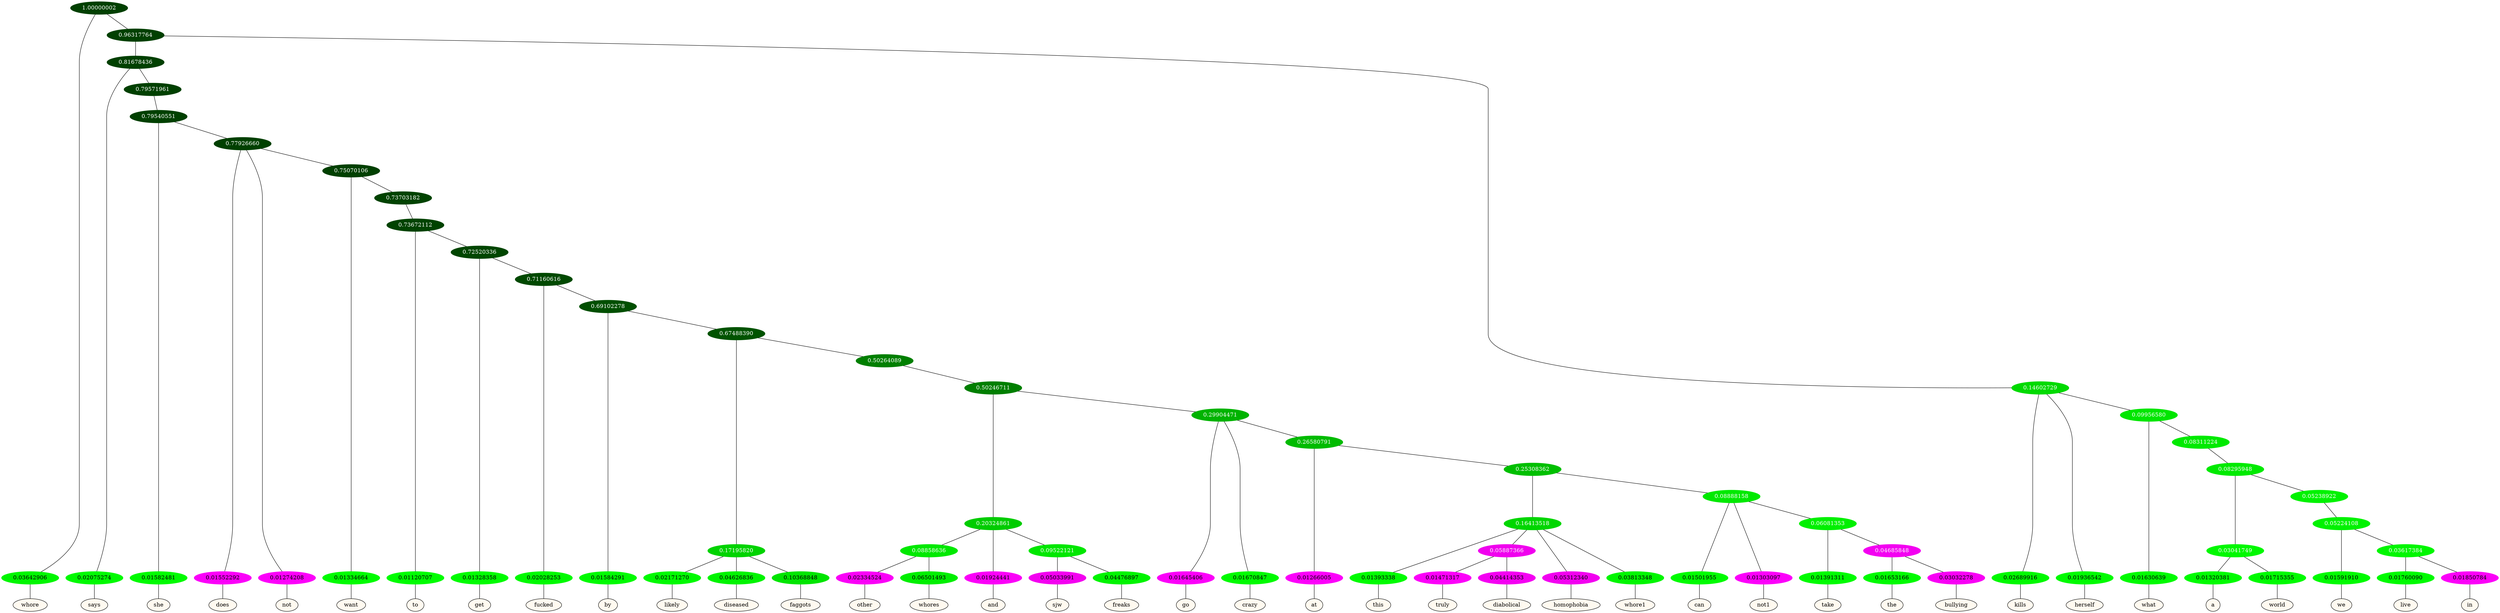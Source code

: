 graph {
	node [format=png height=0.15 nodesep=0.001 ordering=out overlap=prism overlap_scaling=0.01 ranksep=0.001 ratio=0.2 style=filled width=0.15]
	{
		rank=same
		a_w_1 [label=whore color=black fillcolor=floralwhite style="filled,solid"]
		a_w_5 [label=says color=black fillcolor=floralwhite style="filled,solid"]
		a_w_13 [label=she color=black fillcolor=floralwhite style="filled,solid"]
		a_w_16 [label=does color=black fillcolor=floralwhite style="filled,solid"]
		a_w_17 [label=not color=black fillcolor=floralwhite style="filled,solid"]
		a_w_21 [label=want color=black fillcolor=floralwhite style="filled,solid"]
		a_w_29 [label=to color=black fillcolor=floralwhite style="filled,solid"]
		a_w_33 [label=get color=black fillcolor=floralwhite style="filled,solid"]
		a_w_35 [label=fucked color=black fillcolor=floralwhite style="filled,solid"]
		a_w_37 [label=by color=black fillcolor=floralwhite style="filled,solid"]
		a_w_41 [label=likely color=black fillcolor=floralwhite style="filled,solid"]
		a_w_42 [label=diseased color=black fillcolor=floralwhite style="filled,solid"]
		a_w_43 [label=faggots color=black fillcolor=floralwhite style="filled,solid"]
		a_w_53 [label=other color=black fillcolor=floralwhite style="filled,solid"]
		a_w_54 [label=whores color=black fillcolor=floralwhite style="filled,solid"]
		a_w_48 [label=and color=black fillcolor=floralwhite style="filled,solid"]
		a_w_55 [label=sjw color=black fillcolor=floralwhite style="filled,solid"]
		a_w_56 [label=freaks color=black fillcolor=floralwhite style="filled,solid"]
		a_w_50 [label=go color=black fillcolor=floralwhite style="filled,solid"]
		a_w_51 [label=crazy color=black fillcolor=floralwhite style="filled,solid"]
		a_w_57 [label=at color=black fillcolor=floralwhite style="filled,solid"]
		a_w_61 [label=this color=black fillcolor=floralwhite style="filled,solid"]
		a_w_68 [label=truly color=black fillcolor=floralwhite style="filled,solid"]
		a_w_69 [label=diabolical color=black fillcolor=floralwhite style="filled,solid"]
		a_w_63 [label=homophobia color=black fillcolor=floralwhite style="filled,solid"]
		a_w_64 [label=whore1 color=black fillcolor=floralwhite style="filled,solid"]
		a_w_65 [label=can color=black fillcolor=floralwhite style="filled,solid"]
		a_w_66 [label=not1 color=black fillcolor=floralwhite style="filled,solid"]
		a_w_70 [label=take color=black fillcolor=floralwhite style="filled,solid"]
		a_w_72 [label=the color=black fillcolor=floralwhite style="filled,solid"]
		a_w_73 [label=bullying color=black fillcolor=floralwhite style="filled,solid"]
		a_w_7 [label=kills color=black fillcolor=floralwhite style="filled,solid"]
		a_w_8 [label=herself color=black fillcolor=floralwhite style="filled,solid"]
		a_w_11 [label=what color=black fillcolor=floralwhite style="filled,solid"]
		a_w_23 [label=a color=black fillcolor=floralwhite style="filled,solid"]
		a_w_24 [label=world color=black fillcolor=floralwhite style="filled,solid"]
		a_w_27 [label=we color=black fillcolor=floralwhite style="filled,solid"]
		a_w_31 [label=live color=black fillcolor=floralwhite style="filled,solid"]
		a_w_32 [label=in color=black fillcolor=floralwhite style="filled,solid"]
	}
	a_n_1 -- a_w_1
	a_n_5 -- a_w_5
	a_n_13 -- a_w_13
	a_n_16 -- a_w_16
	a_n_17 -- a_w_17
	a_n_21 -- a_w_21
	a_n_29 -- a_w_29
	a_n_33 -- a_w_33
	a_n_35 -- a_w_35
	a_n_37 -- a_w_37
	a_n_41 -- a_w_41
	a_n_42 -- a_w_42
	a_n_43 -- a_w_43
	a_n_53 -- a_w_53
	a_n_54 -- a_w_54
	a_n_48 -- a_w_48
	a_n_55 -- a_w_55
	a_n_56 -- a_w_56
	a_n_50 -- a_w_50
	a_n_51 -- a_w_51
	a_n_57 -- a_w_57
	a_n_61 -- a_w_61
	a_n_68 -- a_w_68
	a_n_69 -- a_w_69
	a_n_63 -- a_w_63
	a_n_64 -- a_w_64
	a_n_65 -- a_w_65
	a_n_66 -- a_w_66
	a_n_70 -- a_w_70
	a_n_72 -- a_w_72
	a_n_73 -- a_w_73
	a_n_7 -- a_w_7
	a_n_8 -- a_w_8
	a_n_11 -- a_w_11
	a_n_23 -- a_w_23
	a_n_24 -- a_w_24
	a_n_27 -- a_w_27
	a_n_31 -- a_w_31
	a_n_32 -- a_w_32
	{
		rank=same
		a_n_1 [label=0.03642906 color="0.334 1.000 0.964" fontcolor=black]
		a_n_5 [label=0.02075274 color="0.334 1.000 0.979" fontcolor=black]
		a_n_13 [label=0.01582481 color="0.334 1.000 0.984" fontcolor=black]
		a_n_16 [label=0.01552292 color="0.835 1.000 0.984" fontcolor=black]
		a_n_17 [label=0.01274208 color="0.835 1.000 0.987" fontcolor=black]
		a_n_21 [label=0.01334664 color="0.334 1.000 0.987" fontcolor=black]
		a_n_29 [label=0.01120707 color="0.334 1.000 0.989" fontcolor=black]
		a_n_33 [label=0.01328358 color="0.334 1.000 0.987" fontcolor=black]
		a_n_35 [label=0.02028253 color="0.334 1.000 0.980" fontcolor=black]
		a_n_37 [label=0.01584291 color="0.334 1.000 0.984" fontcolor=black]
		a_n_41 [label=0.02171270 color="0.334 1.000 0.978" fontcolor=black]
		a_n_42 [label=0.04626836 color="0.334 1.000 0.954" fontcolor=black]
		a_n_43 [label=0.10368848 color="0.334 1.000 0.896" fontcolor=black]
		a_n_53 [label=0.02334524 color="0.835 1.000 0.977" fontcolor=black]
		a_n_54 [label=0.06501493 color="0.334 1.000 0.935" fontcolor=black]
		a_n_48 [label=0.01924441 color="0.835 1.000 0.981" fontcolor=black]
		a_n_55 [label=0.05033991 color="0.835 1.000 0.950" fontcolor=black]
		a_n_56 [label=0.04476897 color="0.334 1.000 0.955" fontcolor=black]
		a_n_50 [label=0.01645406 color="0.835 1.000 0.984" fontcolor=black]
		a_n_51 [label=0.01670847 color="0.334 1.000 0.983" fontcolor=black]
		a_n_57 [label=0.01266005 color="0.835 1.000 0.987" fontcolor=black]
		a_n_61 [label=0.01393338 color="0.334 1.000 0.986" fontcolor=black]
		a_n_68 [label=0.01471317 color="0.835 1.000 0.985" fontcolor=black]
		a_n_69 [label=0.04414353 color="0.835 1.000 0.956" fontcolor=black]
		a_n_63 [label=0.05312340 color="0.835 1.000 0.947" fontcolor=black]
		a_n_64 [label=0.03813348 color="0.334 1.000 0.962" fontcolor=black]
		a_n_65 [label=0.01501955 color="0.334 1.000 0.985" fontcolor=black]
		a_n_66 [label=0.01303097 color="0.835 1.000 0.987" fontcolor=black]
		a_n_70 [label=0.01391311 color="0.334 1.000 0.986" fontcolor=black]
		a_n_72 [label=0.01653166 color="0.334 1.000 0.983" fontcolor=black]
		a_n_73 [label=0.03032278 color="0.835 1.000 0.970" fontcolor=black]
		a_n_7 [label=0.02689916 color="0.334 1.000 0.973" fontcolor=black]
		a_n_8 [label=0.01936542 color="0.334 1.000 0.981" fontcolor=black]
		a_n_11 [label=0.01630639 color="0.334 1.000 0.984" fontcolor=black]
		a_n_23 [label=0.01320381 color="0.334 1.000 0.987" fontcolor=black]
		a_n_24 [label=0.01715355 color="0.334 1.000 0.983" fontcolor=black]
		a_n_27 [label=0.01591910 color="0.334 1.000 0.984" fontcolor=black]
		a_n_31 [label=0.01760090 color="0.334 1.000 0.982" fontcolor=black]
		a_n_32 [label=0.01850784 color="0.835 1.000 0.981" fontcolor=black]
	}
	a_n_0 [label=1.00000002 color="0.334 1.000 0.250" fontcolor=grey99]
	a_n_0 -- a_n_1
	a_n_2 [label=0.96317764 color="0.334 1.000 0.250" fontcolor=grey99]
	a_n_0 -- a_n_2
	a_n_3 [label=0.81678436 color="0.334 1.000 0.250" fontcolor=grey99]
	a_n_2 -- a_n_3
	a_n_4 [label=0.14602729 color="0.334 1.000 0.854" fontcolor=grey99]
	a_n_2 -- a_n_4
	a_n_3 -- a_n_5
	a_n_6 [label=0.79571961 color="0.334 1.000 0.250" fontcolor=grey99]
	a_n_3 -- a_n_6
	a_n_4 -- a_n_7
	a_n_4 -- a_n_8
	a_n_9 [label=0.09956580 color="0.334 1.000 0.900" fontcolor=grey99]
	a_n_4 -- a_n_9
	a_n_10 [label=0.79540551 color="0.334 1.000 0.250" fontcolor=grey99]
	a_n_6 -- a_n_10
	a_n_9 -- a_n_11
	a_n_12 [label=0.08311224 color="0.334 1.000 0.917" fontcolor=grey99]
	a_n_9 -- a_n_12
	a_n_10 -- a_n_13
	a_n_14 [label=0.77926660 color="0.334 1.000 0.250" fontcolor=grey99]
	a_n_10 -- a_n_14
	a_n_15 [label=0.08295948 color="0.334 1.000 0.917" fontcolor=grey99]
	a_n_12 -- a_n_15
	a_n_14 -- a_n_16
	a_n_14 -- a_n_17
	a_n_18 [label=0.75070106 color="0.334 1.000 0.250" fontcolor=grey99]
	a_n_14 -- a_n_18
	a_n_19 [label=0.03041749 color="0.334 1.000 0.970" fontcolor=grey99]
	a_n_15 -- a_n_19
	a_n_20 [label=0.05238922 color="0.334 1.000 0.948" fontcolor=grey99]
	a_n_15 -- a_n_20
	a_n_18 -- a_n_21
	a_n_22 [label=0.73703182 color="0.334 1.000 0.263" fontcolor=grey99]
	a_n_18 -- a_n_22
	a_n_19 -- a_n_23
	a_n_19 -- a_n_24
	a_n_25 [label=0.05224108 color="0.334 1.000 0.948" fontcolor=grey99]
	a_n_20 -- a_n_25
	a_n_26 [label=0.73672112 color="0.334 1.000 0.263" fontcolor=grey99]
	a_n_22 -- a_n_26
	a_n_25 -- a_n_27
	a_n_28 [label=0.03617384 color="0.334 1.000 0.964" fontcolor=grey99]
	a_n_25 -- a_n_28
	a_n_26 -- a_n_29
	a_n_30 [label=0.72520336 color="0.334 1.000 0.275" fontcolor=grey99]
	a_n_26 -- a_n_30
	a_n_28 -- a_n_31
	a_n_28 -- a_n_32
	a_n_30 -- a_n_33
	a_n_34 [label=0.71160616 color="0.334 1.000 0.288" fontcolor=grey99]
	a_n_30 -- a_n_34
	a_n_34 -- a_n_35
	a_n_36 [label=0.69102278 color="0.334 1.000 0.309" fontcolor=grey99]
	a_n_34 -- a_n_36
	a_n_36 -- a_n_37
	a_n_38 [label=0.67488390 color="0.334 1.000 0.325" fontcolor=grey99]
	a_n_36 -- a_n_38
	a_n_39 [label=0.17195820 color="0.334 1.000 0.828" fontcolor=grey99]
	a_n_38 -- a_n_39
	a_n_40 [label=0.50264089 color="0.334 1.000 0.497" fontcolor=grey99]
	a_n_38 -- a_n_40
	a_n_39 -- a_n_41
	a_n_39 -- a_n_42
	a_n_39 -- a_n_43
	a_n_44 [label=0.50246711 color="0.334 1.000 0.498" fontcolor=grey99]
	a_n_40 -- a_n_44
	a_n_45 [label=0.20324861 color="0.334 1.000 0.797" fontcolor=grey99]
	a_n_44 -- a_n_45
	a_n_46 [label=0.29904471 color="0.334 1.000 0.701" fontcolor=grey99]
	a_n_44 -- a_n_46
	a_n_47 [label=0.08858636 color="0.334 1.000 0.911" fontcolor=grey99]
	a_n_45 -- a_n_47
	a_n_45 -- a_n_48
	a_n_49 [label=0.09522121 color="0.334 1.000 0.905" fontcolor=grey99]
	a_n_45 -- a_n_49
	a_n_46 -- a_n_50
	a_n_46 -- a_n_51
	a_n_52 [label=0.26580791 color="0.334 1.000 0.734" fontcolor=grey99]
	a_n_46 -- a_n_52
	a_n_47 -- a_n_53
	a_n_47 -- a_n_54
	a_n_49 -- a_n_55
	a_n_49 -- a_n_56
	a_n_52 -- a_n_57
	a_n_58 [label=0.25308362 color="0.334 1.000 0.747" fontcolor=grey99]
	a_n_52 -- a_n_58
	a_n_59 [label=0.16413518 color="0.334 1.000 0.836" fontcolor=grey99]
	a_n_58 -- a_n_59
	a_n_60 [label=0.08888158 color="0.334 1.000 0.911" fontcolor=grey99]
	a_n_58 -- a_n_60
	a_n_59 -- a_n_61
	a_n_62 [label=0.05887366 color="0.835 1.000 0.941" fontcolor=grey99]
	a_n_59 -- a_n_62
	a_n_59 -- a_n_63
	a_n_59 -- a_n_64
	a_n_60 -- a_n_65
	a_n_60 -- a_n_66
	a_n_67 [label=0.06081353 color="0.334 1.000 0.939" fontcolor=grey99]
	a_n_60 -- a_n_67
	a_n_62 -- a_n_68
	a_n_62 -- a_n_69
	a_n_67 -- a_n_70
	a_n_71 [label=0.04685848 color="0.835 1.000 0.953" fontcolor=grey99]
	a_n_67 -- a_n_71
	a_n_71 -- a_n_72
	a_n_71 -- a_n_73
}
